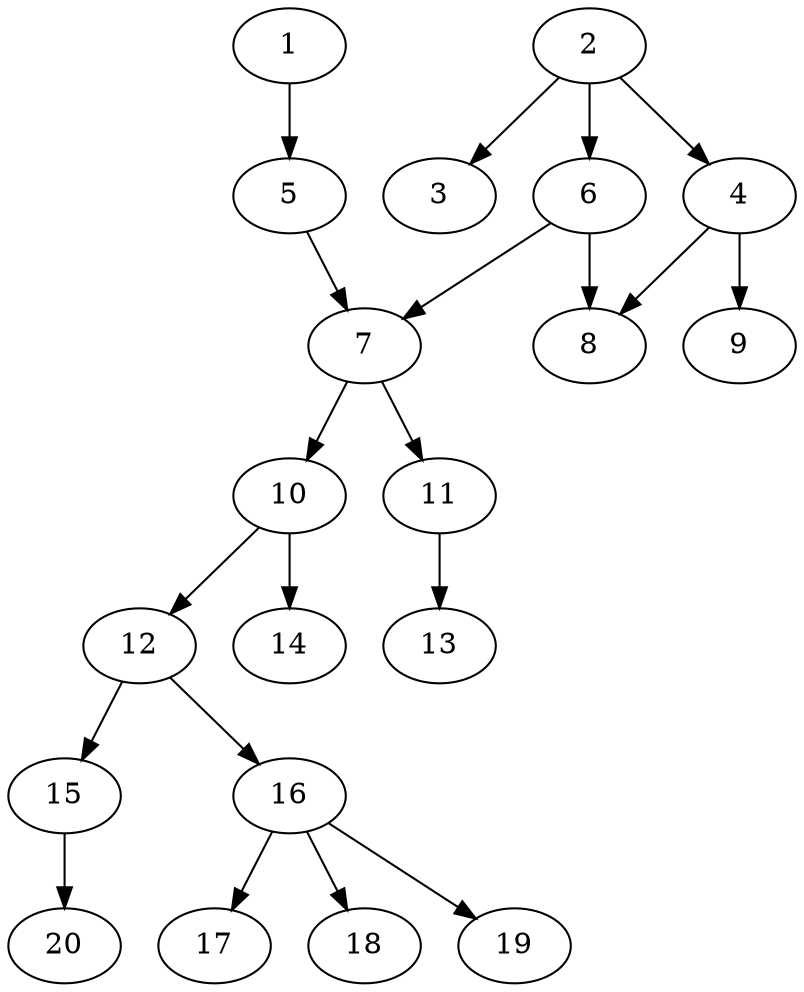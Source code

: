 // DAG automatically generated by daggen at Sat Jul 27 15:37:47 2019
// ./daggen --dot -n 20 --ccr 0.5 --fat 0.5 --regular 0.5 --density 0.4 --mindata 5242880 --maxdata 52428800 
digraph G {
  1 [size="53471232", alpha="0.16", expect_size="26735616"] 
  1 -> 5 [size ="26735616"]
  2 [size="96911360", alpha="0.07", expect_size="48455680"] 
  2 -> 3 [size ="48455680"]
  2 -> 4 [size ="48455680"]
  2 -> 6 [size ="48455680"]
  3 [size="69879808", alpha="0.06", expect_size="34939904"] 
  4 [size="46929920", alpha="0.01", expect_size="23464960"] 
  4 -> 8 [size ="23464960"]
  4 -> 9 [size ="23464960"]
  5 [size="72335360", alpha="0.16", expect_size="36167680"] 
  5 -> 7 [size ="36167680"]
  6 [size="77916160", alpha="0.11", expect_size="38958080"] 
  6 -> 7 [size ="38958080"]
  6 -> 8 [size ="38958080"]
  7 [size="57438208", alpha="0.11", expect_size="28719104"] 
  7 -> 10 [size ="28719104"]
  7 -> 11 [size ="28719104"]
  8 [size="94636032", alpha="0.05", expect_size="47318016"] 
  9 [size="95850496", alpha="0.14", expect_size="47925248"] 
  10 [size="98629632", alpha="0.16", expect_size="49314816"] 
  10 -> 12 [size ="49314816"]
  10 -> 14 [size ="49314816"]
  11 [size="86226944", alpha="0.12", expect_size="43113472"] 
  11 -> 13 [size ="43113472"]
  12 [size="65599488", alpha="0.17", expect_size="32799744"] 
  12 -> 15 [size ="32799744"]
  12 -> 16 [size ="32799744"]
  13 [size="96997376", alpha="0.11", expect_size="48498688"] 
  14 [size="31387648", alpha="0.09", expect_size="15693824"] 
  15 [size="36567040", alpha="0.08", expect_size="18283520"] 
  15 -> 20 [size ="18283520"]
  16 [size="15343616", alpha="0.19", expect_size="7671808"] 
  16 -> 17 [size ="7671808"]
  16 -> 18 [size ="7671808"]
  16 -> 19 [size ="7671808"]
  17 [size="67416064", alpha="0.02", expect_size="33708032"] 
  18 [size="26046464", alpha="0.11", expect_size="13023232"] 
  19 [size="50575360", alpha="0.11", expect_size="25287680"] 
  20 [size="22104064", alpha="0.17", expect_size="11052032"] 
}
